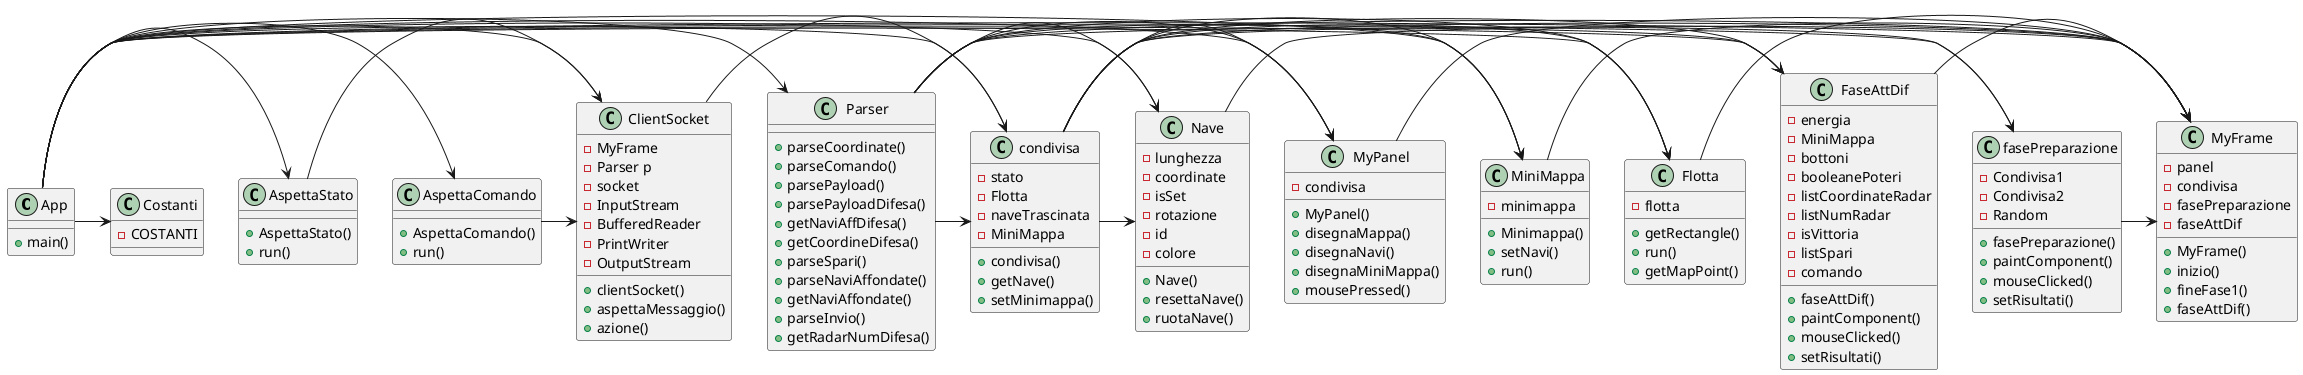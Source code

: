 @startuml classClient
!define ArrowHeadSize 0.2
!define ArrowColor black
!define ClassBackgroundColor white
!define ClassBorderColor black
!define ClassBorderThickness 1

class App {
+main()
}

class Parser {
+parseCoordinate()
+parseComando()
+parsePayload()
+parsePayloadDifesa()
+getNaviAffDifesa()
+getCoordineDifesa()
+parseSpari()
+parseNaviAffondate()
+getNaviAffondate()
+parseInvio()
+getRadarNumDifesa()
}

class AspettaComando {
+AspettaComando()
+run()
}

class AspettaStato {
+AspettaStato()
+run()
}

class ClientSocket {
-MyFrame
-Parser p
-socket
-InputStream
-BufferedReader
-PrintWriter
-OutputStream
+clientSocket()
+aspettaMessaggio()
+azione()
}

class condivisa{
-stato
-Flotta
-naveTrascinata
-MiniMappa
+condivisa()
+getNave()
+setMinimappa()
}

class Costanti {
-COSTANTI
}

class FaseAttDif{
-energia
-MiniMappa
-bottoni
-booleanePoteri
-listCoordinateRadar
-listNumRadar
-isVittoria
-listSpari
-comando
+faseAttDif()
+paintComponent()
+mouseClicked()
+setRisultati()
}

class fasePreparazione {
-Condivisa1
-Condivisa2
-Random
+fasePreparazione()
+paintComponent()
+mouseClicked()
+setRisultati()
}

class Flotta {
-flotta
+getRectangle()
+run()
+getMapPoint()
}

class MiniMappa {
-minimappa
+Minimappa()
+setNavi()
+run()
}

class MyFrame {
-panel
-condivisa
-fasePreparazione
-faseAttDif
+MyFrame()
+inizio()
+fineFase1()
+faseAttDif()
}

class MyPanel {
-condivisa
+MyPanel()
+disegnaMappa()
+disegnaNavi()
+disegnaMiniMappa()
+mousePressed()
}

class Nave {
-lunghezza
-coordinate
-isSet
-rotazione
-id
-colore 
+Nave()
+resettaNave()
+ruotaNave()
}

App -> Parser
App -> AspettaComando
App -> AspettaStato
App -> ClientSocket
App -> condivisa
App -> Costanti
App -> fasePreparazione
App -> FaseAttDif
App -> Flotta
App -> MiniMappa
App -> MyFrame
App -> MyPanel
App -> Nave
Parser -> condivisa
Parser -> FaseAttDif
Parser -> Flotta
Parser -> MiniMappa
Parser -> MyFrame
Parser -> MyPanel
Parser -> Nave
AspettaComando -> ClientSocket
AspettaStato -> ClientSocket
ClientSocket -> condivisa
condivisa -> FaseAttDif
condivisa -> fasePreparazione
condivisa -> Flotta
condivisa -> MiniMappa
condivisa -> MyFrame
condivisa -> MyPanel
condivisa -> Nave
FaseAttDif -> MyFrame
fasePreparazione -> MyFrame
Flotta -> MyFrame
MiniMappa -> MyFrame
MyPanel -> MyFrame
Nave -> MyFrame